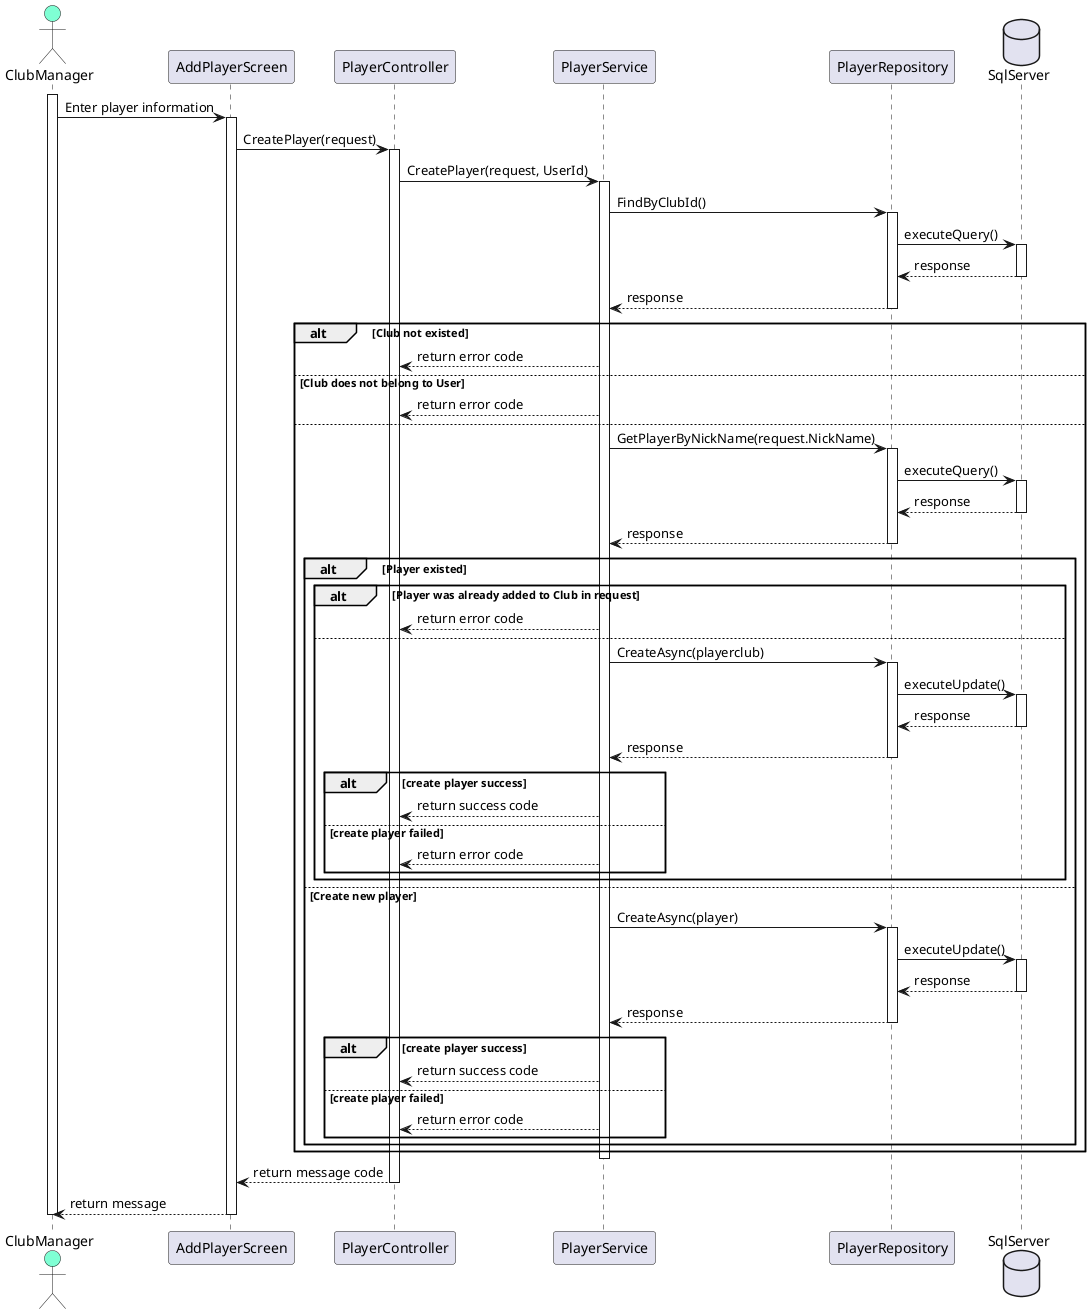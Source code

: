 @startuml Add Player
actor ClubManager #AquaMarine
participant AddPlayerScreen
participant PlayerController
participant PlayerService
participant PlayerRepository
database SqlServer

activate ClubManager
    ClubManager -> AddPlayerScreen: Enter player information
    activate AddPlayerScreen
        AddPlayerScreen -> PlayerController: CreatePlayer(request)
        activate PlayerController
            PlayerController -> PlayerService: CreatePlayer(request, UserId)
            activate PlayerService
                PlayerService -> PlayerRepository: FindByClubId()
                activate PlayerRepository
                    PlayerRepository -> SqlServer: executeQuery()
                    activate SqlServer
                        SqlServer --> PlayerRepository: response
                    deactivate SqlServer
                    PlayerRepository --> PlayerService: response
                deactivate PlayerRepository
                alt Club not existed
                    PlayerService --> PlayerController : return error code
                else Club does not belong to User
                    PlayerService --> PlayerController : return error code
                else 
                    PlayerService -> PlayerRepository: GetPlayerByNickName(request.NickName)
                    activate PlayerRepository
                        PlayerRepository -> SqlServer: executeQuery()
                        activate SqlServer
                            SqlServer --> PlayerRepository: response
                        deactivate SqlServer
                    PlayerRepository --> PlayerService: response
                    deactivate PlayerRepository
                    alt Player existed
                        alt Player was already added to Club in request
                            PlayerService --> PlayerController : return error code
                        else
                            PlayerService -> PlayerRepository: CreateAsync(playerclub)
                            activate PlayerRepository
                                PlayerRepository -> SqlServer: executeUpdate()
                                activate SqlServer
                                    SqlServer --> PlayerRepository: response
                                deactivate SqlServer
                            PlayerRepository --> PlayerService: response
                            deactivate PlayerRepository
                            alt create player success
                                PlayerService --> PlayerController : return success code
                            else create player failed
                                PlayerService --> PlayerController : return error code
                            end
                        end
                    else Create new player
                        PlayerService -> PlayerRepository: CreateAsync(player)
                        activate PlayerRepository
                            PlayerRepository -> SqlServer: executeUpdate()
                            activate SqlServer
                                SqlServer --> PlayerRepository: response
                            deactivate SqlServer
                        PlayerRepository --> PlayerService: response
                        deactivate PlayerRepository
                        alt create player success
                            PlayerService --> PlayerController : return success code
                        else create player failed
                            PlayerService --> PlayerController : return error code
                        end
                    end
                end
            deactivate PlayerService
            PlayerController --> AddPlayerScreen: return message code
        deactivate PlayerController
        AddPlayerScreen --> ClubManager: return message
    deactivate AddPlayerScreen
deactivate ClubManager
@enduml